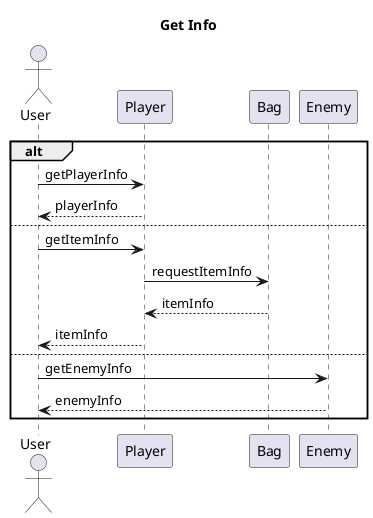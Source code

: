 @startuml

title Get Info

actor User
participant Player
participant Bag
participant Enemy

alt
User -> Player : getPlayerInfo
return playerInfo
else
User -> Player : getItemInfo
Player -> Bag : requestItemInfo
return itemInfo
Player --> User : itemInfo
else
User -> Enemy : getEnemyInfo
return enemyInfo
end

@enduml